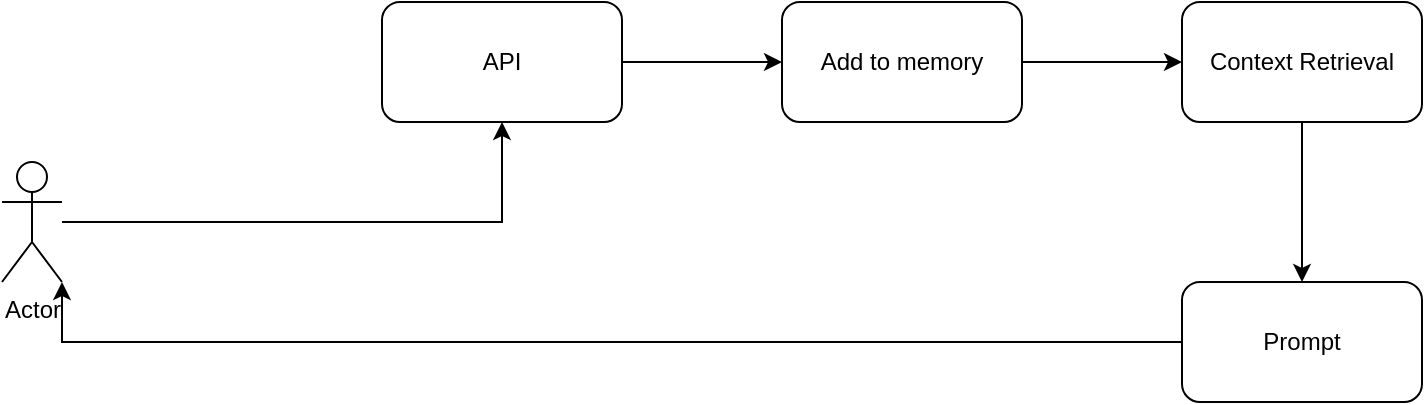 <mxfile version="21.5.2" type="github">
  <diagram name="Page-1" id="JXs6IWby3TxTnWwmQZF0">
    <mxGraphModel dx="1062" dy="862" grid="1" gridSize="10" guides="1" tooltips="1" connect="1" arrows="1" fold="1" page="1" pageScale="1" pageWidth="850" pageHeight="1100" math="0" shadow="0">
      <root>
        <mxCell id="0" />
        <mxCell id="1" parent="0" />
        <mxCell id="zH8Q1upnoYHifS6Y16Vz-3" style="edgeStyle=orthogonalEdgeStyle;rounded=0;orthogonalLoop=1;jettySize=auto;html=1;" edge="1" parent="1" source="zH8Q1upnoYHifS6Y16Vz-1" target="zH8Q1upnoYHifS6Y16Vz-2">
          <mxGeometry relative="1" as="geometry" />
        </mxCell>
        <mxCell id="zH8Q1upnoYHifS6Y16Vz-1" value="Actor" style="shape=umlActor;verticalLabelPosition=bottom;verticalAlign=top;html=1;outlineConnect=0;" vertex="1" parent="1">
          <mxGeometry x="90" y="190" width="30" height="60" as="geometry" />
        </mxCell>
        <mxCell id="zH8Q1upnoYHifS6Y16Vz-5" value="" style="edgeStyle=orthogonalEdgeStyle;rounded=0;orthogonalLoop=1;jettySize=auto;html=1;" edge="1" parent="1" source="zH8Q1upnoYHifS6Y16Vz-2" target="zH8Q1upnoYHifS6Y16Vz-4">
          <mxGeometry relative="1" as="geometry" />
        </mxCell>
        <mxCell id="zH8Q1upnoYHifS6Y16Vz-2" value="API" style="rounded=1;whiteSpace=wrap;html=1;" vertex="1" parent="1">
          <mxGeometry x="280" y="110" width="120" height="60" as="geometry" />
        </mxCell>
        <mxCell id="zH8Q1upnoYHifS6Y16Vz-7" value="" style="edgeStyle=orthogonalEdgeStyle;rounded=0;orthogonalLoop=1;jettySize=auto;html=1;" edge="1" parent="1" source="zH8Q1upnoYHifS6Y16Vz-4" target="zH8Q1upnoYHifS6Y16Vz-6">
          <mxGeometry relative="1" as="geometry" />
        </mxCell>
        <mxCell id="zH8Q1upnoYHifS6Y16Vz-4" value="Add to memory" style="whiteSpace=wrap;html=1;rounded=1;" vertex="1" parent="1">
          <mxGeometry x="480" y="110" width="120" height="60" as="geometry" />
        </mxCell>
        <mxCell id="zH8Q1upnoYHifS6Y16Vz-9" value="" style="edgeStyle=orthogonalEdgeStyle;rounded=0;orthogonalLoop=1;jettySize=auto;html=1;" edge="1" parent="1" source="zH8Q1upnoYHifS6Y16Vz-6" target="zH8Q1upnoYHifS6Y16Vz-8">
          <mxGeometry relative="1" as="geometry" />
        </mxCell>
        <mxCell id="zH8Q1upnoYHifS6Y16Vz-6" value="Context Retrieval" style="whiteSpace=wrap;html=1;rounded=1;" vertex="1" parent="1">
          <mxGeometry x="680" y="110" width="120" height="60" as="geometry" />
        </mxCell>
        <mxCell id="zH8Q1upnoYHifS6Y16Vz-10" style="edgeStyle=orthogonalEdgeStyle;rounded=0;orthogonalLoop=1;jettySize=auto;html=1;exitX=0;exitY=0.5;exitDx=0;exitDy=0;entryX=1;entryY=1;entryDx=0;entryDy=0;entryPerimeter=0;" edge="1" parent="1" source="zH8Q1upnoYHifS6Y16Vz-8" target="zH8Q1upnoYHifS6Y16Vz-1">
          <mxGeometry relative="1" as="geometry" />
        </mxCell>
        <mxCell id="zH8Q1upnoYHifS6Y16Vz-8" value="Prompt" style="whiteSpace=wrap;html=1;rounded=1;" vertex="1" parent="1">
          <mxGeometry x="680" y="250" width="120" height="60" as="geometry" />
        </mxCell>
      </root>
    </mxGraphModel>
  </diagram>
</mxfile>

